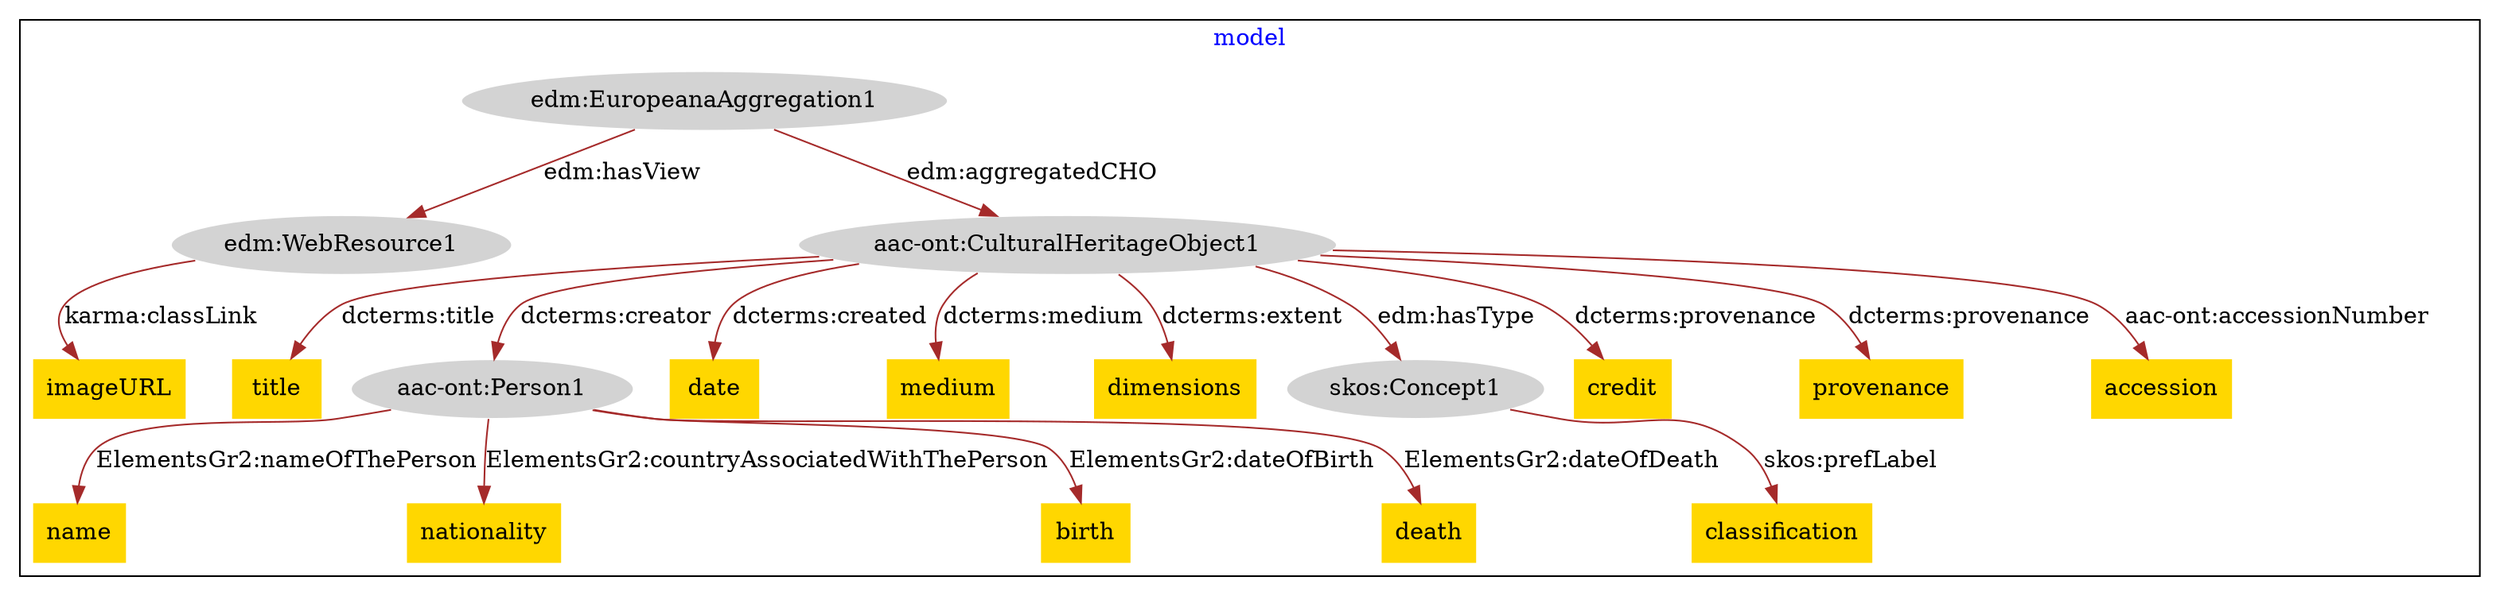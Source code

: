 digraph n0 {
fontcolor="blue"
remincross="true"
subgraph cluster {
label="model"
"edm:WebResource1"[style="filled",color="white",fillcolor="lightgray",label="edm:WebResource1"];
"imageURL"[shape="plaintext",style="filled",fillcolor="gold",label="imageURL"];
"aac-ont:CulturalHeritageObject1"[style="filled",color="white",fillcolor="lightgray",label="aac-ont:CulturalHeritageObject1"];
"title"[shape="plaintext",style="filled",fillcolor="gold",label="title"];
"aac-ont:Person1"[style="filled",color="white",fillcolor="lightgray",label="aac-ont:Person1"];
"name"[shape="plaintext",style="filled",fillcolor="gold",label="name"];
"nationality"[shape="plaintext",style="filled",fillcolor="gold",label="nationality"];
"birth"[shape="plaintext",style="filled",fillcolor="gold",label="birth"];
"death"[shape="plaintext",style="filled",fillcolor="gold",label="death"];
"date"[shape="plaintext",style="filled",fillcolor="gold",label="date"];
"medium"[shape="plaintext",style="filled",fillcolor="gold",label="medium"];
"dimensions"[shape="plaintext",style="filled",fillcolor="gold",label="dimensions"];
"skos:Concept1"[style="filled",color="white",fillcolor="lightgray",label="skos:Concept1"];
"classification"[shape="plaintext",style="filled",fillcolor="gold",label="classification"];
"credit"[shape="plaintext",style="filled",fillcolor="gold",label="credit"];
"provenance"[shape="plaintext",style="filled",fillcolor="gold",label="provenance"];
"accession"[shape="plaintext",style="filled",fillcolor="gold",label="accession"];
"edm:EuropeanaAggregation1"[style="filled",color="white",fillcolor="lightgray",label="edm:EuropeanaAggregation1"];
}
"edm:WebResource1" -> "imageURL"[color="brown",fontcolor="black",label="karma:classLink"];
"aac-ont:CulturalHeritageObject1" -> "title"[color="brown",fontcolor="black",label="dcterms:title"];
"aac-ont:Person1" -> "name"[color="brown",fontcolor="black",label="ElementsGr2:nameOfThePerson"];
"aac-ont:Person1" -> "nationality"[color="brown",fontcolor="black",label="ElementsGr2:countryAssociatedWithThePerson"];
"aac-ont:Person1" -> "birth"[color="brown",fontcolor="black",label="ElementsGr2:dateOfBirth"];
"aac-ont:Person1" -> "death"[color="brown",fontcolor="black",label="ElementsGr2:dateOfDeath"];
"aac-ont:CulturalHeritageObject1" -> "date"[color="brown",fontcolor="black",label="dcterms:created"];
"aac-ont:CulturalHeritageObject1" -> "medium"[color="brown",fontcolor="black",label="dcterms:medium"];
"aac-ont:CulturalHeritageObject1" -> "dimensions"[color="brown",fontcolor="black",label="dcterms:extent"];
"skos:Concept1" -> "classification"[color="brown",fontcolor="black",label="skos:prefLabel"];
"aac-ont:CulturalHeritageObject1" -> "credit"[color="brown",fontcolor="black",label="dcterms:provenance"];
"aac-ont:CulturalHeritageObject1" -> "provenance"[color="brown",fontcolor="black",label="dcterms:provenance"];
"aac-ont:CulturalHeritageObject1" -> "accession"[color="brown",fontcolor="black",label="aac-ont:accessionNumber"];
"edm:EuropeanaAggregation1" -> "edm:WebResource1"[color="brown",fontcolor="black",label="edm:hasView"];
"edm:EuropeanaAggregation1" -> "aac-ont:CulturalHeritageObject1"[color="brown",fontcolor="black",label="edm:aggregatedCHO"];
"aac-ont:CulturalHeritageObject1" -> "aac-ont:Person1"[color="brown",fontcolor="black",label="dcterms:creator"];
"aac-ont:CulturalHeritageObject1" -> "skos:Concept1"[color="brown",fontcolor="black",label="edm:hasType"];
}
